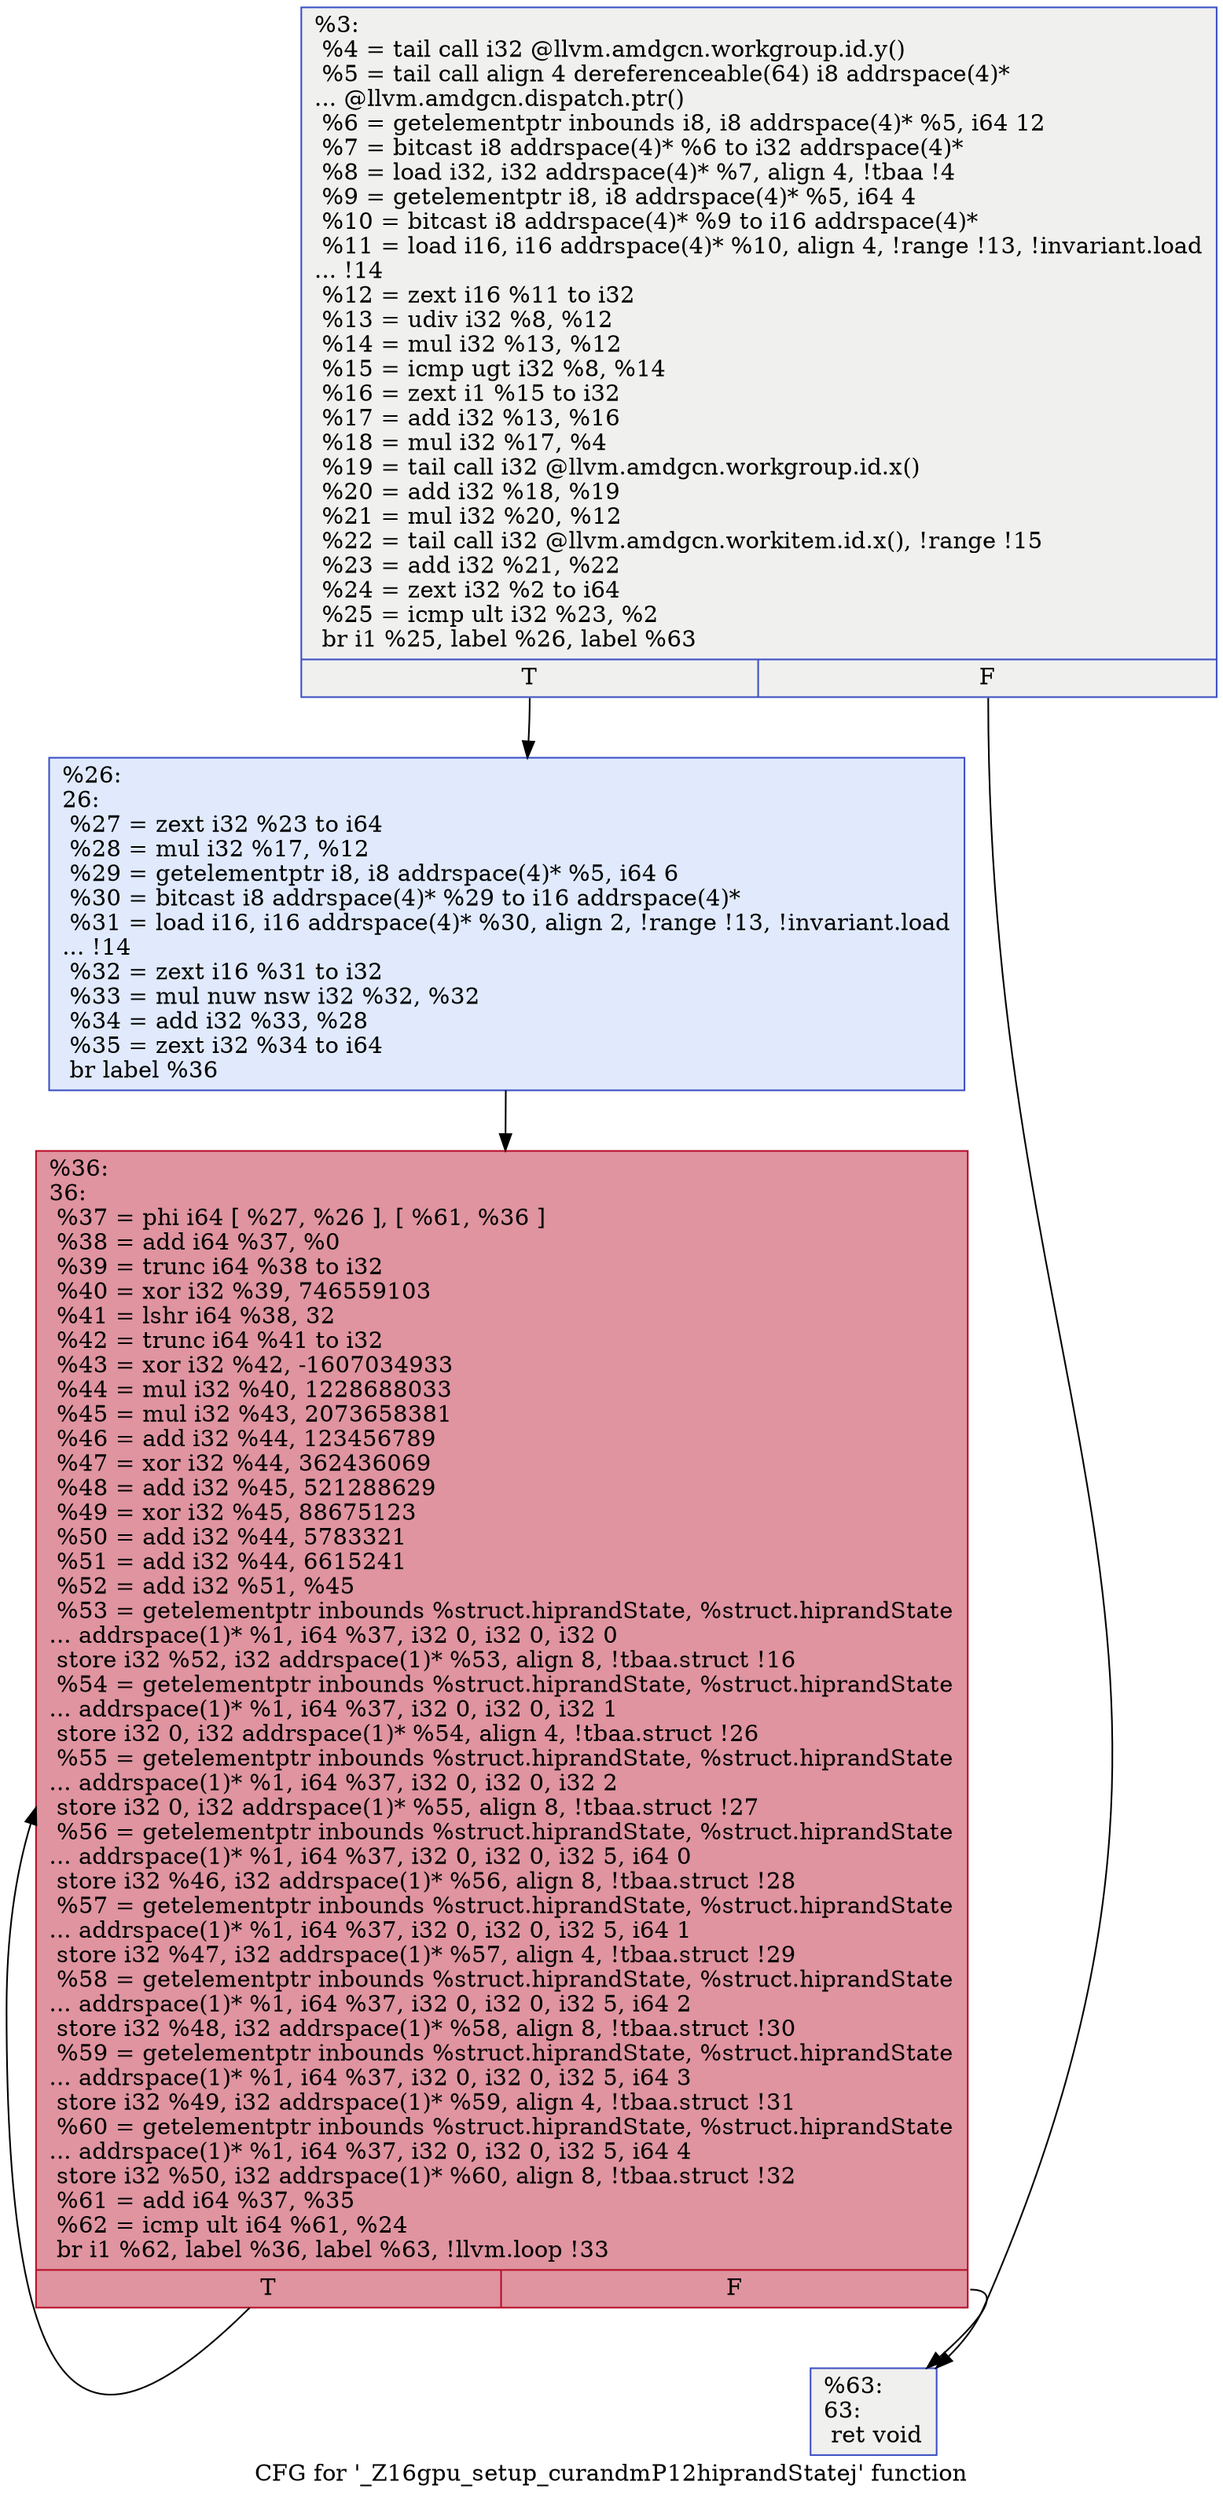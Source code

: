 digraph "CFG for '_Z16gpu_setup_curandmP12hiprandStatej' function" {
	label="CFG for '_Z16gpu_setup_curandmP12hiprandStatej' function";

	Node0x4d52950 [shape=record,color="#3d50c3ff", style=filled, fillcolor="#dedcdb70",label="{%3:\l  %4 = tail call i32 @llvm.amdgcn.workgroup.id.y()\l  %5 = tail call align 4 dereferenceable(64) i8 addrspace(4)*\l... @llvm.amdgcn.dispatch.ptr()\l  %6 = getelementptr inbounds i8, i8 addrspace(4)* %5, i64 12\l  %7 = bitcast i8 addrspace(4)* %6 to i32 addrspace(4)*\l  %8 = load i32, i32 addrspace(4)* %7, align 4, !tbaa !4\l  %9 = getelementptr i8, i8 addrspace(4)* %5, i64 4\l  %10 = bitcast i8 addrspace(4)* %9 to i16 addrspace(4)*\l  %11 = load i16, i16 addrspace(4)* %10, align 4, !range !13, !invariant.load\l... !14\l  %12 = zext i16 %11 to i32\l  %13 = udiv i32 %8, %12\l  %14 = mul i32 %13, %12\l  %15 = icmp ugt i32 %8, %14\l  %16 = zext i1 %15 to i32\l  %17 = add i32 %13, %16\l  %18 = mul i32 %17, %4\l  %19 = tail call i32 @llvm.amdgcn.workgroup.id.x()\l  %20 = add i32 %18, %19\l  %21 = mul i32 %20, %12\l  %22 = tail call i32 @llvm.amdgcn.workitem.id.x(), !range !15\l  %23 = add i32 %21, %22\l  %24 = zext i32 %2 to i64\l  %25 = icmp ult i32 %23, %2\l  br i1 %25, label %26, label %63\l|{<s0>T|<s1>F}}"];
	Node0x4d52950:s0 -> Node0x4d551d0;
	Node0x4d52950:s1 -> Node0x4d55260;
	Node0x4d551d0 [shape=record,color="#3d50c3ff", style=filled, fillcolor="#b9d0f970",label="{%26:\l26:                                               \l  %27 = zext i32 %23 to i64\l  %28 = mul i32 %17, %12\l  %29 = getelementptr i8, i8 addrspace(4)* %5, i64 6\l  %30 = bitcast i8 addrspace(4)* %29 to i16 addrspace(4)*\l  %31 = load i16, i16 addrspace(4)* %30, align 2, !range !13, !invariant.load\l... !14\l  %32 = zext i16 %31 to i32\l  %33 = mul nuw nsw i32 %32, %32\l  %34 = add i32 %33, %28\l  %35 = zext i32 %34 to i64\l  br label %36\l}"];
	Node0x4d551d0 -> Node0x4d56590;
	Node0x4d56590 [shape=record,color="#b70d28ff", style=filled, fillcolor="#b70d2870",label="{%36:\l36:                                               \l  %37 = phi i64 [ %27, %26 ], [ %61, %36 ]\l  %38 = add i64 %37, %0\l  %39 = trunc i64 %38 to i32\l  %40 = xor i32 %39, 746559103\l  %41 = lshr i64 %38, 32\l  %42 = trunc i64 %41 to i32\l  %43 = xor i32 %42, -1607034933\l  %44 = mul i32 %40, 1228688033\l  %45 = mul i32 %43, 2073658381\l  %46 = add i32 %44, 123456789\l  %47 = xor i32 %44, 362436069\l  %48 = add i32 %45, 521288629\l  %49 = xor i32 %45, 88675123\l  %50 = add i32 %44, 5783321\l  %51 = add i32 %44, 6615241\l  %52 = add i32 %51, %45\l  %53 = getelementptr inbounds %struct.hiprandState, %struct.hiprandState\l... addrspace(1)* %1, i64 %37, i32 0, i32 0, i32 0\l  store i32 %52, i32 addrspace(1)* %53, align 8, !tbaa.struct !16\l  %54 = getelementptr inbounds %struct.hiprandState, %struct.hiprandState\l... addrspace(1)* %1, i64 %37, i32 0, i32 0, i32 1\l  store i32 0, i32 addrspace(1)* %54, align 4, !tbaa.struct !26\l  %55 = getelementptr inbounds %struct.hiprandState, %struct.hiprandState\l... addrspace(1)* %1, i64 %37, i32 0, i32 0, i32 2\l  store i32 0, i32 addrspace(1)* %55, align 8, !tbaa.struct !27\l  %56 = getelementptr inbounds %struct.hiprandState, %struct.hiprandState\l... addrspace(1)* %1, i64 %37, i32 0, i32 0, i32 5, i64 0\l  store i32 %46, i32 addrspace(1)* %56, align 8, !tbaa.struct !28\l  %57 = getelementptr inbounds %struct.hiprandState, %struct.hiprandState\l... addrspace(1)* %1, i64 %37, i32 0, i32 0, i32 5, i64 1\l  store i32 %47, i32 addrspace(1)* %57, align 4, !tbaa.struct !29\l  %58 = getelementptr inbounds %struct.hiprandState, %struct.hiprandState\l... addrspace(1)* %1, i64 %37, i32 0, i32 0, i32 5, i64 2\l  store i32 %48, i32 addrspace(1)* %58, align 8, !tbaa.struct !30\l  %59 = getelementptr inbounds %struct.hiprandState, %struct.hiprandState\l... addrspace(1)* %1, i64 %37, i32 0, i32 0, i32 5, i64 3\l  store i32 %49, i32 addrspace(1)* %59, align 4, !tbaa.struct !31\l  %60 = getelementptr inbounds %struct.hiprandState, %struct.hiprandState\l... addrspace(1)* %1, i64 %37, i32 0, i32 0, i32 5, i64 4\l  store i32 %50, i32 addrspace(1)* %60, align 8, !tbaa.struct !32\l  %61 = add i64 %37, %35\l  %62 = icmp ult i64 %61, %24\l  br i1 %62, label %36, label %63, !llvm.loop !33\l|{<s0>T|<s1>F}}"];
	Node0x4d56590:s0 -> Node0x4d56590;
	Node0x4d56590:s1 -> Node0x4d55260;
	Node0x4d55260 [shape=record,color="#3d50c3ff", style=filled, fillcolor="#dedcdb70",label="{%63:\l63:                                               \l  ret void\l}"];
}
